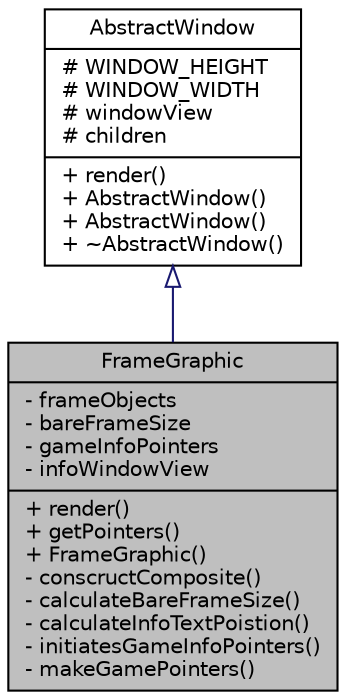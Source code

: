 digraph "FrameGraphic"
{
 // INTERACTIVE_SVG=YES
 // LATEX_PDF_SIZE
  bgcolor="transparent";
  edge [fontname="Helvetica",fontsize="10",labelfontname="Helvetica",labelfontsize="10"];
  node [fontname="Helvetica",fontsize="10",shape=record];
  Node1 [label="{FrameGraphic\n|- frameObjects\l- bareFrameSize\l- gameInfoPointers\l- infoWindowView\l|+ render()\l+ getPointers()\l+ FrameGraphic()\l- conscructComposite()\l- calculateBareFrameSize()\l- calculateInfoTextPoistion()\l- initiatesGameInfoPointers()\l- makeGamePointers()\l}",height=0.2,width=0.4,color="black", fillcolor="grey75", style="filled", fontcolor="black",tooltip="Class responsible for frame upadates and render."];
  Node2 -> Node1 [dir="back",color="midnightblue",fontsize="10",style="solid",arrowtail="onormal",fontname="Helvetica"];
  Node2 [label="{AbstractWindow\n|# WINDOW_HEIGHT\l# WINDOW_WIDTH\l# windowView\l# children\l|+ render()\l+ AbstractWindow()\l+ AbstractWindow()\l+ ~AbstractWindow()\l}",height=0.2,width=0.4,color="black",URL="$class_abstract_window.html",tooltip="Contains main SFML functions."];
}
